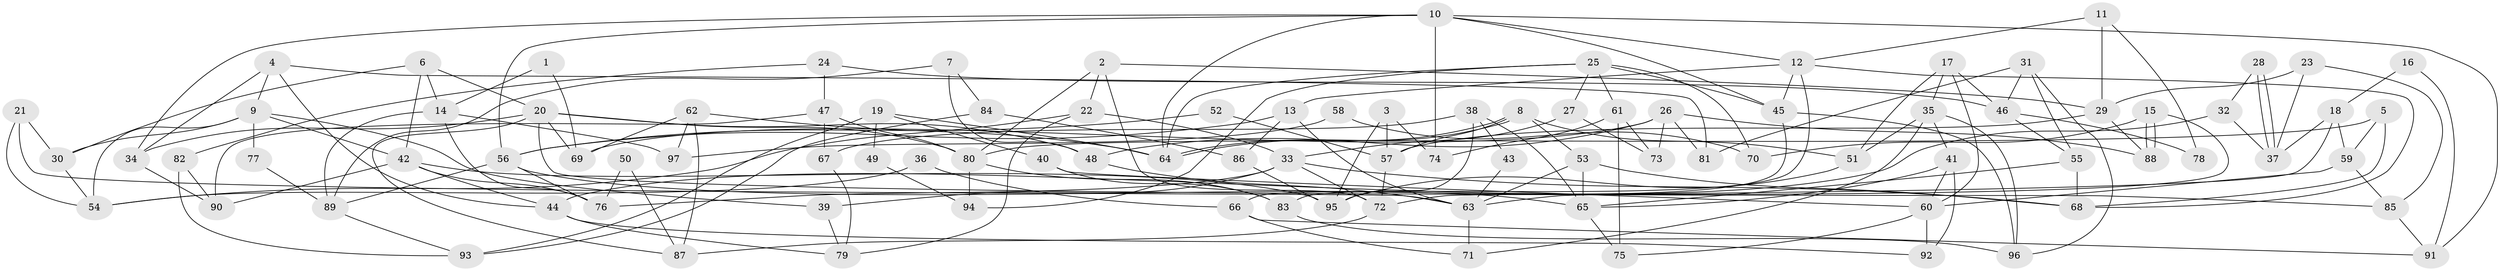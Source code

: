 // Generated by graph-tools (version 1.1) at 2025/02/03/09/25 03:02:11]
// undirected, 97 vertices, 194 edges
graph export_dot {
graph [start="1"]
  node [color=gray90,style=filled];
  1;
  2;
  3;
  4;
  5;
  6;
  7;
  8;
  9;
  10;
  11;
  12;
  13;
  14;
  15;
  16;
  17;
  18;
  19;
  20;
  21;
  22;
  23;
  24;
  25;
  26;
  27;
  28;
  29;
  30;
  31;
  32;
  33;
  34;
  35;
  36;
  37;
  38;
  39;
  40;
  41;
  42;
  43;
  44;
  45;
  46;
  47;
  48;
  49;
  50;
  51;
  52;
  53;
  54;
  55;
  56;
  57;
  58;
  59;
  60;
  61;
  62;
  63;
  64;
  65;
  66;
  67;
  68;
  69;
  70;
  71;
  72;
  73;
  74;
  75;
  76;
  77;
  78;
  79;
  80;
  81;
  82;
  83;
  84;
  85;
  86;
  87;
  88;
  89;
  90;
  91;
  92;
  93;
  94;
  95;
  96;
  97;
  1 -- 14;
  1 -- 69;
  2 -- 29;
  2 -- 80;
  2 -- 22;
  2 -- 72;
  3 -- 57;
  3 -- 74;
  3 -- 95;
  4 -- 81;
  4 -- 44;
  4 -- 9;
  4 -- 34;
  5 -- 59;
  5 -- 68;
  5 -- 80;
  6 -- 42;
  6 -- 20;
  6 -- 14;
  6 -- 30;
  7 -- 84;
  7 -- 48;
  7 -- 89;
  8 -- 64;
  8 -- 64;
  8 -- 53;
  8 -- 51;
  8 -- 57;
  9 -- 54;
  9 -- 30;
  9 -- 39;
  9 -- 42;
  9 -- 77;
  10 -- 12;
  10 -- 45;
  10 -- 34;
  10 -- 56;
  10 -- 64;
  10 -- 74;
  10 -- 91;
  11 -- 12;
  11 -- 29;
  11 -- 78;
  12 -- 68;
  12 -- 83;
  12 -- 13;
  12 -- 45;
  13 -- 56;
  13 -- 63;
  13 -- 86;
  14 -- 76;
  14 -- 89;
  14 -- 97;
  15 -- 88;
  15 -- 88;
  15 -- 72;
  15 -- 70;
  16 -- 18;
  16 -- 91;
  17 -- 51;
  17 -- 35;
  17 -- 46;
  17 -- 60;
  18 -- 63;
  18 -- 59;
  18 -- 37;
  19 -- 64;
  19 -- 93;
  19 -- 40;
  19 -- 49;
  20 -- 80;
  20 -- 34;
  20 -- 48;
  20 -- 69;
  20 -- 85;
  20 -- 87;
  21 -- 30;
  21 -- 63;
  21 -- 54;
  22 -- 54;
  22 -- 33;
  22 -- 79;
  23 -- 37;
  23 -- 29;
  23 -- 85;
  24 -- 46;
  24 -- 47;
  24 -- 82;
  25 -- 64;
  25 -- 61;
  25 -- 27;
  25 -- 45;
  25 -- 70;
  25 -- 94;
  26 -- 69;
  26 -- 48;
  26 -- 73;
  26 -- 81;
  26 -- 88;
  27 -- 33;
  27 -- 73;
  28 -- 32;
  28 -- 37;
  28 -- 37;
  29 -- 57;
  29 -- 88;
  30 -- 54;
  31 -- 55;
  31 -- 46;
  31 -- 81;
  31 -- 96;
  32 -- 44;
  32 -- 37;
  33 -- 76;
  33 -- 39;
  33 -- 68;
  33 -- 72;
  34 -- 90;
  35 -- 41;
  35 -- 96;
  35 -- 51;
  35 -- 71;
  36 -- 54;
  36 -- 66;
  38 -- 95;
  38 -- 67;
  38 -- 43;
  38 -- 65;
  39 -- 79;
  40 -- 60;
  40 -- 83;
  41 -- 65;
  41 -- 92;
  41 -- 60;
  42 -- 95;
  42 -- 44;
  42 -- 76;
  42 -- 90;
  43 -- 63;
  44 -- 79;
  44 -- 92;
  45 -- 66;
  45 -- 96;
  46 -- 55;
  46 -- 78;
  47 -- 90;
  47 -- 80;
  47 -- 67;
  48 -- 63;
  49 -- 94;
  50 -- 76;
  50 -- 87;
  51 -- 95;
  52 -- 56;
  52 -- 57;
  53 -- 63;
  53 -- 65;
  53 -- 68;
  55 -- 68;
  55 -- 65;
  56 -- 89;
  56 -- 65;
  56 -- 76;
  57 -- 72;
  58 -- 97;
  58 -- 70;
  59 -- 85;
  59 -- 60;
  60 -- 75;
  60 -- 92;
  61 -- 73;
  61 -- 75;
  61 -- 74;
  62 -- 64;
  62 -- 87;
  62 -- 69;
  62 -- 97;
  63 -- 71;
  65 -- 75;
  66 -- 91;
  66 -- 71;
  67 -- 79;
  72 -- 87;
  77 -- 89;
  80 -- 83;
  80 -- 94;
  82 -- 90;
  82 -- 93;
  83 -- 96;
  84 -- 93;
  84 -- 86;
  85 -- 91;
  86 -- 95;
  89 -- 93;
}
